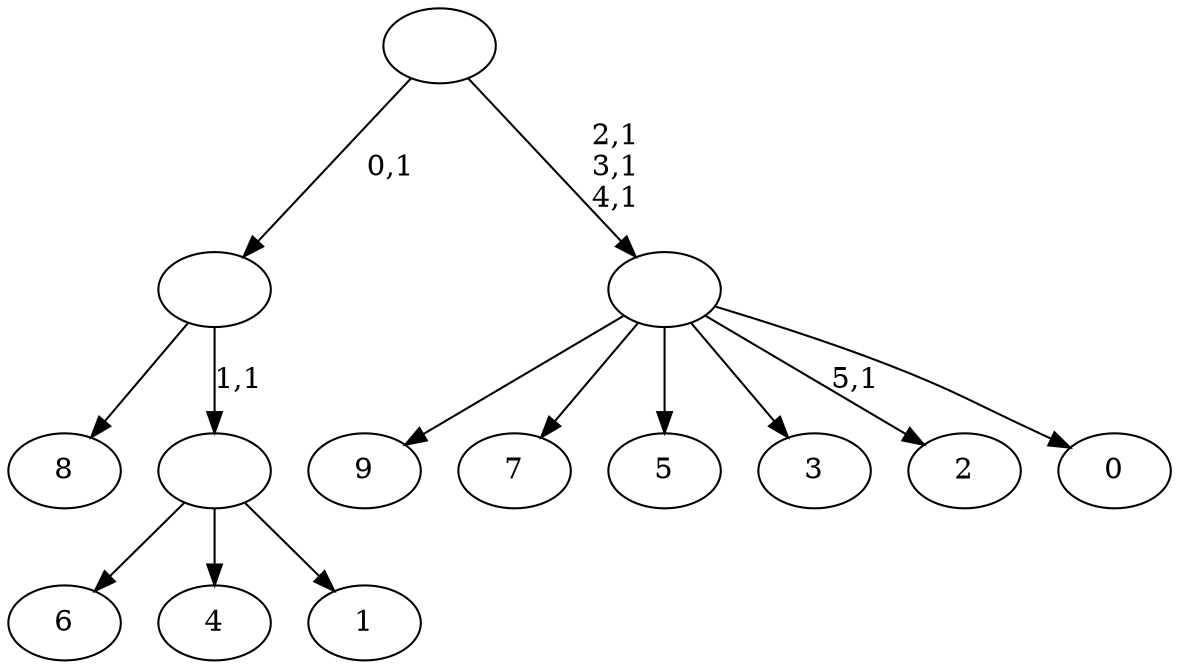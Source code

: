 digraph T {
	16 [label="9"]
	15 [label="8"]
	14 [label="7"]
	13 [label="6"]
	12 [label="5"]
	11 [label="4"]
	10 [label="3"]
	9 [label="2"]
	7 [label="1"]
	6 [label=""]
	5 [label=""]
	4 [label="0"]
	3 [label=""]
	0 [label=""]
	6 -> 13 [label=""]
	6 -> 11 [label=""]
	6 -> 7 [label=""]
	5 -> 15 [label=""]
	5 -> 6 [label="1,1"]
	3 -> 9 [label="5,1"]
	3 -> 16 [label=""]
	3 -> 14 [label=""]
	3 -> 12 [label=""]
	3 -> 10 [label=""]
	3 -> 4 [label=""]
	0 -> 3 [label="2,1\n3,1\n4,1"]
	0 -> 5 [label="0,1"]
}
